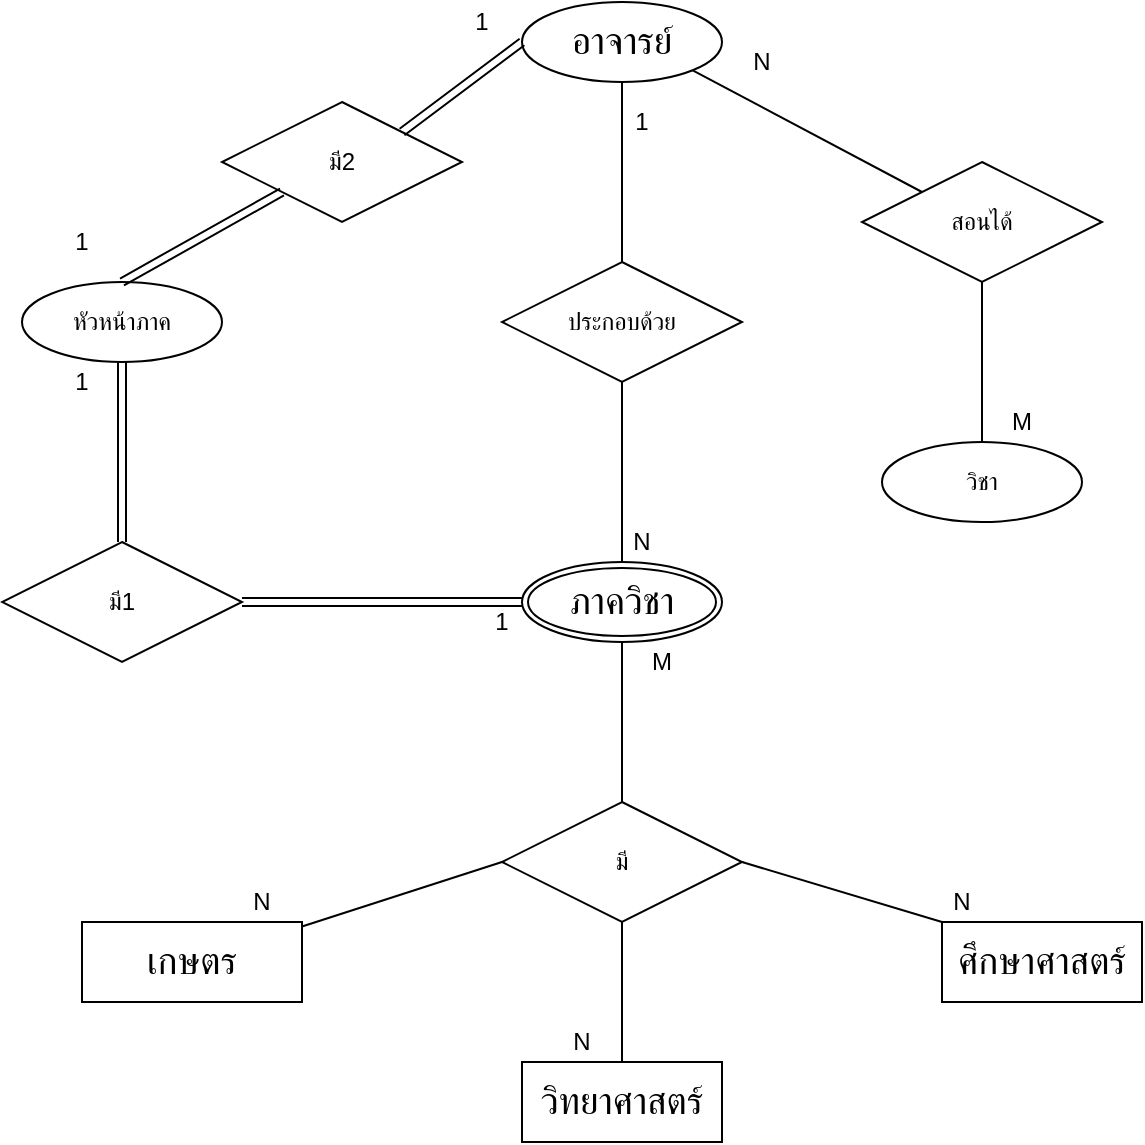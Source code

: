 <mxfile version="12.8.1" type="device"><diagram id="LMyiLITvDZqCcKL27wbi" name="Page-1"><mxGraphModel dx="1336" dy="714" grid="1" gridSize="10" guides="1" tooltips="1" connect="1" arrows="1" fold="1" page="1" pageScale="1" pageWidth="850" pageHeight="1100" math="0" shadow="0"><root><mxCell id="0"/><mxCell id="1" parent="0"/><mxCell id="Tc81Toqb-rjcVLRT8U8h-5" value="&lt;span id=&quot;docs-internal-guid-927911de-7fff-4f16-972f-59a5119786a1&quot;&gt;&lt;span style=&quot;font-size: 14pt ; font-family: &amp;#34;angsana new&amp;#34; ; background-color: rgb(255 , 255 , 255) ; vertical-align: baseline ; white-space: pre-wrap&quot;&gt;อาจารย์&lt;/span&gt;&lt;/span&gt;" style="ellipse;whiteSpace=wrap;html=1;align=center;" vertex="1" parent="1"><mxGeometry x="-10" y="420" width="100" height="40" as="geometry"/></mxCell><mxCell id="Tc81Toqb-rjcVLRT8U8h-6" value="สอนได้" style="shape=rhombus;perimeter=rhombusPerimeter;whiteSpace=wrap;html=1;align=center;" vertex="1" parent="1"><mxGeometry x="160" y="500" width="120" height="60" as="geometry"/></mxCell><mxCell id="Tc81Toqb-rjcVLRT8U8h-7" value="วิชา" style="ellipse;whiteSpace=wrap;html=1;align=center;" vertex="1" parent="1"><mxGeometry x="170" y="640" width="100" height="40" as="geometry"/></mxCell><mxCell id="Tc81Toqb-rjcVLRT8U8h-8" value="หัวหน้าภาค" style="ellipse;whiteSpace=wrap;html=1;align=center;" vertex="1" parent="1"><mxGeometry x="-260" y="560" width="100" height="40" as="geometry"/></mxCell><mxCell id="Tc81Toqb-rjcVLRT8U8h-9" value="ประกอบด้วย" style="shape=rhombus;perimeter=rhombusPerimeter;whiteSpace=wrap;html=1;align=center;" vertex="1" parent="1"><mxGeometry x="-20" y="550" width="120" height="60" as="geometry"/></mxCell><mxCell id="Tc81Toqb-rjcVLRT8U8h-16" value="" style="endArrow=none;html=1;entryX=0;entryY=0.5;entryDx=0;entryDy=0;" edge="1" parent="1" source="Tc81Toqb-rjcVLRT8U8h-24" target="Tc81Toqb-rjcVLRT8U8h-30"><mxGeometry width="50" height="50" relative="1" as="geometry"><mxPoint x="-100" y="790" as="sourcePoint"/><mxPoint x="-10" y="720" as="targetPoint"/></mxGeometry></mxCell><mxCell id="Tc81Toqb-rjcVLRT8U8h-17" value="" style="endArrow=none;html=1;entryX=0.5;entryY=1;entryDx=0;entryDy=0;exitX=0.5;exitY=0;exitDx=0;exitDy=0;" edge="1" parent="1" source="Tc81Toqb-rjcVLRT8U8h-30"><mxGeometry width="50" height="50" relative="1" as="geometry"><mxPoint x="40" y="870" as="sourcePoint"/><mxPoint x="40" y="720" as="targetPoint"/></mxGeometry></mxCell><mxCell id="Tc81Toqb-rjcVLRT8U8h-18" value="" style="endArrow=none;html=1;entryX=1;entryY=0.5;entryDx=0;entryDy=0;exitX=0;exitY=0;exitDx=0;exitDy=0;" edge="1" parent="1" source="Tc81Toqb-rjcVLRT8U8h-26" target="Tc81Toqb-rjcVLRT8U8h-30"><mxGeometry width="50" height="50" relative="1" as="geometry"><mxPoint x="190" y="790" as="sourcePoint"/><mxPoint x="90" y="720" as="targetPoint"/></mxGeometry></mxCell><mxCell id="Tc81Toqb-rjcVLRT8U8h-19" value="" style="endArrow=none;html=1;entryX=0.5;entryY=0;entryDx=0;entryDy=0;exitX=0.5;exitY=1;exitDx=0;exitDy=0;" edge="1" parent="1" source="Tc81Toqb-rjcVLRT8U8h-9" target="Tc81Toqb-rjcVLRT8U8h-29"><mxGeometry width="50" height="50" relative="1" as="geometry"><mxPoint x="-10" y="590" as="sourcePoint"/><mxPoint x="40" y="680" as="targetPoint"/></mxGeometry></mxCell><mxCell id="Tc81Toqb-rjcVLRT8U8h-20" value="" style="endArrow=none;html=1;exitX=1;exitY=0.5;exitDx=0;exitDy=0;entryX=0;entryY=0.5;entryDx=0;entryDy=0;shape=link;" edge="1" parent="1" source="Tc81Toqb-rjcVLRT8U8h-42" target="Tc81Toqb-rjcVLRT8U8h-29"><mxGeometry width="50" height="50" relative="1" as="geometry"><mxPoint x="-10" y="590" as="sourcePoint"/><mxPoint x="40" y="540" as="targetPoint"/></mxGeometry></mxCell><mxCell id="Tc81Toqb-rjcVLRT8U8h-21" value="" style="endArrow=none;html=1;exitX=0.5;exitY=0;exitDx=0;exitDy=0;" edge="1" parent="1" source="Tc81Toqb-rjcVLRT8U8h-9" target="Tc81Toqb-rjcVLRT8U8h-5"><mxGeometry width="50" height="50" relative="1" as="geometry"><mxPoint x="-10" y="590" as="sourcePoint"/><mxPoint x="40" y="540" as="targetPoint"/></mxGeometry></mxCell><mxCell id="Tc81Toqb-rjcVLRT8U8h-22" value="" style="endArrow=none;html=1;entryX=1;entryY=1;entryDx=0;entryDy=0;exitX=0;exitY=0;exitDx=0;exitDy=0;" edge="1" parent="1" source="Tc81Toqb-rjcVLRT8U8h-6" target="Tc81Toqb-rjcVLRT8U8h-5"><mxGeometry width="50" height="50" relative="1" as="geometry"><mxPoint x="110" y="590" as="sourcePoint"/><mxPoint x="160" y="540" as="targetPoint"/></mxGeometry></mxCell><mxCell id="Tc81Toqb-rjcVLRT8U8h-23" value="" style="endArrow=none;html=1;entryX=0.5;entryY=1;entryDx=0;entryDy=0;exitX=0.5;exitY=0;exitDx=0;exitDy=0;" edge="1" parent="1" source="Tc81Toqb-rjcVLRT8U8h-7" target="Tc81Toqb-rjcVLRT8U8h-6"><mxGeometry width="50" height="50" relative="1" as="geometry"><mxPoint x="110" y="590" as="sourcePoint"/><mxPoint x="160" y="540" as="targetPoint"/></mxGeometry></mxCell><mxCell id="Tc81Toqb-rjcVLRT8U8h-24" value="&lt;span id=&quot;docs-internal-guid-533b6dd5-7fff-34c3-c328-f53cd1173b66&quot;&gt;&lt;span style=&quot;font-size: 14pt ; font-family: &amp;#34;angsana new&amp;#34; ; background-color: rgb(255 , 255 , 255) ; vertical-align: baseline ; white-space: pre-wrap&quot;&gt;เกษตร&lt;/span&gt;&lt;/span&gt;" style="rounded=0;whiteSpace=wrap;html=1;" vertex="1" parent="1"><mxGeometry x="-230" y="880" width="110" height="40" as="geometry"/></mxCell><mxCell id="Tc81Toqb-rjcVLRT8U8h-25" value="&lt;span style=&quot;font-family: &amp;#34;angsana new&amp;#34; ; font-size: 18.667px ; white-space: pre-wrap ; background-color: rgb(255 , 255 , 255)&quot;&gt;วิทยาศาสตร์&lt;/span&gt;" style="rounded=0;whiteSpace=wrap;html=1;" vertex="1" parent="1"><mxGeometry x="-10" y="950" width="100" height="40" as="geometry"/></mxCell><mxCell id="Tc81Toqb-rjcVLRT8U8h-26" value="&lt;span style=&quot;font-family: &amp;#34;angsana new&amp;#34; ; font-size: 18.667px ; white-space: pre-wrap ; background-color: rgb(255 , 255 , 255)&quot;&gt;ศึกษาศาสตร์&lt;/span&gt;" style="rounded=0;whiteSpace=wrap;html=1;" vertex="1" parent="1"><mxGeometry x="200" y="880" width="100" height="40" as="geometry"/></mxCell><mxCell id="Tc81Toqb-rjcVLRT8U8h-29" value="&lt;span style=&quot;font-family: &amp;#34;angsana new&amp;#34; ; font-size: 18.667px ; white-space: pre-wrap ; background-color: rgb(255 , 255 , 255)&quot;&gt;ภาควิชา&lt;/span&gt;" style="ellipse;shape=doubleEllipse;margin=3;whiteSpace=wrap;html=1;align=center;" vertex="1" parent="1"><mxGeometry x="-10" y="700" width="100" height="40" as="geometry"/></mxCell><mxCell id="Tc81Toqb-rjcVLRT8U8h-30" value="มี" style="shape=rhombus;perimeter=rhombusPerimeter;whiteSpace=wrap;html=1;align=center;" vertex="1" parent="1"><mxGeometry x="-20" y="820" width="120" height="60" as="geometry"/></mxCell><mxCell id="Tc81Toqb-rjcVLRT8U8h-31" value="" style="endArrow=none;html=1;entryX=0.5;entryY=1;entryDx=0;entryDy=0;exitX=0.5;exitY=0;exitDx=0;exitDy=0;" edge="1" parent="1" source="Tc81Toqb-rjcVLRT8U8h-25" target="Tc81Toqb-rjcVLRT8U8h-30"><mxGeometry width="50" height="50" relative="1" as="geometry"><mxPoint x="40" y="880" as="sourcePoint"/><mxPoint x="40" y="720" as="targetPoint"/></mxGeometry></mxCell><mxCell id="Tc81Toqb-rjcVLRT8U8h-34" value="N" style="text;html=1;strokeColor=none;fillColor=none;align=center;verticalAlign=middle;whiteSpace=wrap;rounded=0;" vertex="1" parent="1"><mxGeometry x="-160" y="860" width="40" height="20" as="geometry"/></mxCell><mxCell id="Tc81Toqb-rjcVLRT8U8h-35" value="N" style="text;html=1;strokeColor=none;fillColor=none;align=center;verticalAlign=middle;whiteSpace=wrap;rounded=0;" vertex="1" parent="1"><mxGeometry x="190" y="860" width="40" height="20" as="geometry"/></mxCell><mxCell id="Tc81Toqb-rjcVLRT8U8h-36" value="N" style="text;html=1;strokeColor=none;fillColor=none;align=center;verticalAlign=middle;whiteSpace=wrap;rounded=0;" vertex="1" parent="1"><mxGeometry y="930" width="40" height="20" as="geometry"/></mxCell><mxCell id="Tc81Toqb-rjcVLRT8U8h-37" value="M" style="text;html=1;strokeColor=none;fillColor=none;align=center;verticalAlign=middle;whiteSpace=wrap;rounded=0;" vertex="1" parent="1"><mxGeometry x="40" y="740" width="40" height="20" as="geometry"/></mxCell><mxCell id="Tc81Toqb-rjcVLRT8U8h-38" value="M" style="text;html=1;strokeColor=none;fillColor=none;align=center;verticalAlign=middle;whiteSpace=wrap;rounded=0;" vertex="1" parent="1"><mxGeometry x="220" y="620" width="40" height="20" as="geometry"/></mxCell><mxCell id="Tc81Toqb-rjcVLRT8U8h-39" value="N" style="text;html=1;strokeColor=none;fillColor=none;align=center;verticalAlign=middle;whiteSpace=wrap;rounded=0;" vertex="1" parent="1"><mxGeometry x="90" y="440" width="40" height="20" as="geometry"/></mxCell><mxCell id="Tc81Toqb-rjcVLRT8U8h-40" value="N" style="text;html=1;strokeColor=none;fillColor=none;align=center;verticalAlign=middle;whiteSpace=wrap;rounded=0;" vertex="1" parent="1"><mxGeometry x="30" y="680" width="40" height="20" as="geometry"/></mxCell><mxCell id="Tc81Toqb-rjcVLRT8U8h-41" value="1" style="text;html=1;strokeColor=none;fillColor=none;align=center;verticalAlign=middle;whiteSpace=wrap;rounded=0;" vertex="1" parent="1"><mxGeometry x="30" y="470" width="40" height="20" as="geometry"/></mxCell><mxCell id="Tc81Toqb-rjcVLRT8U8h-42" value="มี1" style="shape=rhombus;perimeter=rhombusPerimeter;whiteSpace=wrap;html=1;align=center;" vertex="1" parent="1"><mxGeometry x="-270" y="690" width="120" height="60" as="geometry"/></mxCell><mxCell id="Tc81Toqb-rjcVLRT8U8h-43" value="" style="endArrow=none;html=1;exitX=0.5;exitY=1;exitDx=0;exitDy=0;entryX=0.5;entryY=0;entryDx=0;entryDy=0;shape=link;" edge="1" parent="1" source="Tc81Toqb-rjcVLRT8U8h-8" target="Tc81Toqb-rjcVLRT8U8h-42"><mxGeometry width="50" height="50" relative="1" as="geometry"><mxPoint x="-230" y="580" as="sourcePoint"/><mxPoint x="-20" y="580" as="targetPoint"/></mxGeometry></mxCell><mxCell id="Tc81Toqb-rjcVLRT8U8h-44" value="มี2" style="shape=rhombus;perimeter=rhombusPerimeter;whiteSpace=wrap;html=1;align=center;" vertex="1" parent="1"><mxGeometry x="-160" y="470" width="120" height="60" as="geometry"/></mxCell><mxCell id="Tc81Toqb-rjcVLRT8U8h-45" value="" style="endArrow=none;html=1;exitX=0.5;exitY=0;exitDx=0;exitDy=0;entryX=0;entryY=1;entryDx=0;entryDy=0;shape=link;" edge="1" parent="1" source="Tc81Toqb-rjcVLRT8U8h-8" target="Tc81Toqb-rjcVLRT8U8h-44"><mxGeometry width="50" height="50" relative="1" as="geometry"><mxPoint x="-160" y="590" as="sourcePoint"/><mxPoint x="-110" y="540" as="targetPoint"/></mxGeometry></mxCell><mxCell id="Tc81Toqb-rjcVLRT8U8h-46" value="" style="endArrow=none;html=1;entryX=0;entryY=0.5;entryDx=0;entryDy=0;exitX=1;exitY=0;exitDx=0;exitDy=0;shape=link;" edge="1" parent="1" source="Tc81Toqb-rjcVLRT8U8h-44" target="Tc81Toqb-rjcVLRT8U8h-5"><mxGeometry width="50" height="50" relative="1" as="geometry"><mxPoint x="-160" y="590" as="sourcePoint"/><mxPoint x="-110" y="540" as="targetPoint"/></mxGeometry></mxCell><mxCell id="Tc81Toqb-rjcVLRT8U8h-47" value="1" style="text;html=1;strokeColor=none;fillColor=none;align=center;verticalAlign=middle;whiteSpace=wrap;rounded=0;" vertex="1" parent="1"><mxGeometry x="-50" y="420" width="40" height="20" as="geometry"/></mxCell><mxCell id="Tc81Toqb-rjcVLRT8U8h-48" value="1" style="text;html=1;strokeColor=none;fillColor=none;align=center;verticalAlign=middle;whiteSpace=wrap;rounded=0;" vertex="1" parent="1"><mxGeometry x="-250" y="530" width="40" height="20" as="geometry"/></mxCell><mxCell id="Tc81Toqb-rjcVLRT8U8h-49" value="1" style="text;html=1;strokeColor=none;fillColor=none;align=center;verticalAlign=middle;whiteSpace=wrap;rounded=0;" vertex="1" parent="1"><mxGeometry x="-40" y="720" width="40" height="20" as="geometry"/></mxCell><mxCell id="Tc81Toqb-rjcVLRT8U8h-50" value="1" style="text;html=1;strokeColor=none;fillColor=none;align=center;verticalAlign=middle;whiteSpace=wrap;rounded=0;" vertex="1" parent="1"><mxGeometry x="-250" y="600" width="40" height="20" as="geometry"/></mxCell></root></mxGraphModel></diagram></mxfile>